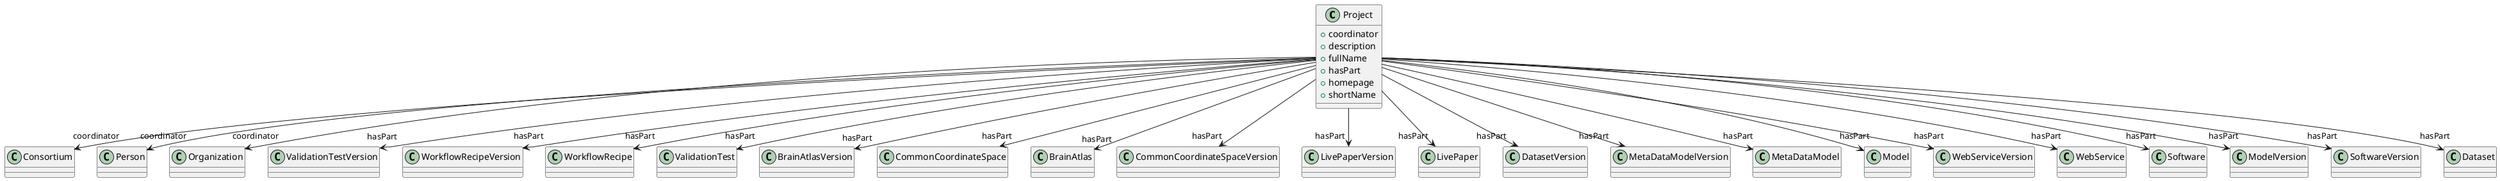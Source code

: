 @startuml
class Project {
+coordinator
+description
+fullName
+hasPart
+homepage
+shortName

}
Project -d-> "coordinator" Consortium
Project -d-> "coordinator" Person
Project -d-> "coordinator" Organization
Project -d-> "hasPart" ValidationTestVersion
Project -d-> "hasPart" WorkflowRecipeVersion
Project -d-> "hasPart" WorkflowRecipe
Project -d-> "hasPart" ValidationTest
Project -d-> "hasPart" BrainAtlasVersion
Project -d-> "hasPart" CommonCoordinateSpace
Project -d-> "hasPart" BrainAtlas
Project -d-> "hasPart" CommonCoordinateSpaceVersion
Project -d-> "hasPart" LivePaperVersion
Project -d-> "hasPart" LivePaper
Project -d-> "hasPart" DatasetVersion
Project -d-> "hasPart" MetaDataModelVersion
Project -d-> "hasPart" MetaDataModel
Project -d-> "hasPart" Model
Project -d-> "hasPart" WebServiceVersion
Project -d-> "hasPart" WebService
Project -d-> "hasPart" Software
Project -d-> "hasPart" ModelVersion
Project -d-> "hasPart" SoftwareVersion
Project -d-> "hasPart" Dataset

@enduml
